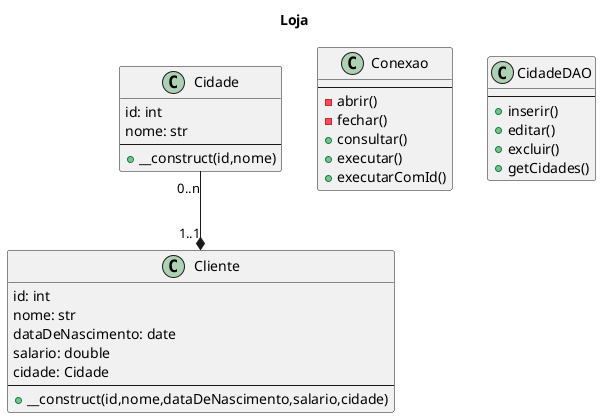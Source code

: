 @startuml bola

title Loja

class Cliente{
id: int
nome: str
dataDeNascimento: date
salario: double
cidade: Cidade
--
+__construct(id,nome,dataDeNascimento,salario,cidade)
}

class Cidade{
id: int
nome: str
--
+__construct(id,nome)
}

class Conexao{
    --
    -abrir()
    -fechar()
    +consultar()
    +executar()
    +executarComId()
}

class CidadeDAO{
    --
    +inserir()
    +editar()
    +excluir()
    +getCidades()
}

Cidade "0..n" --* "1..1" Cliente

@enduml